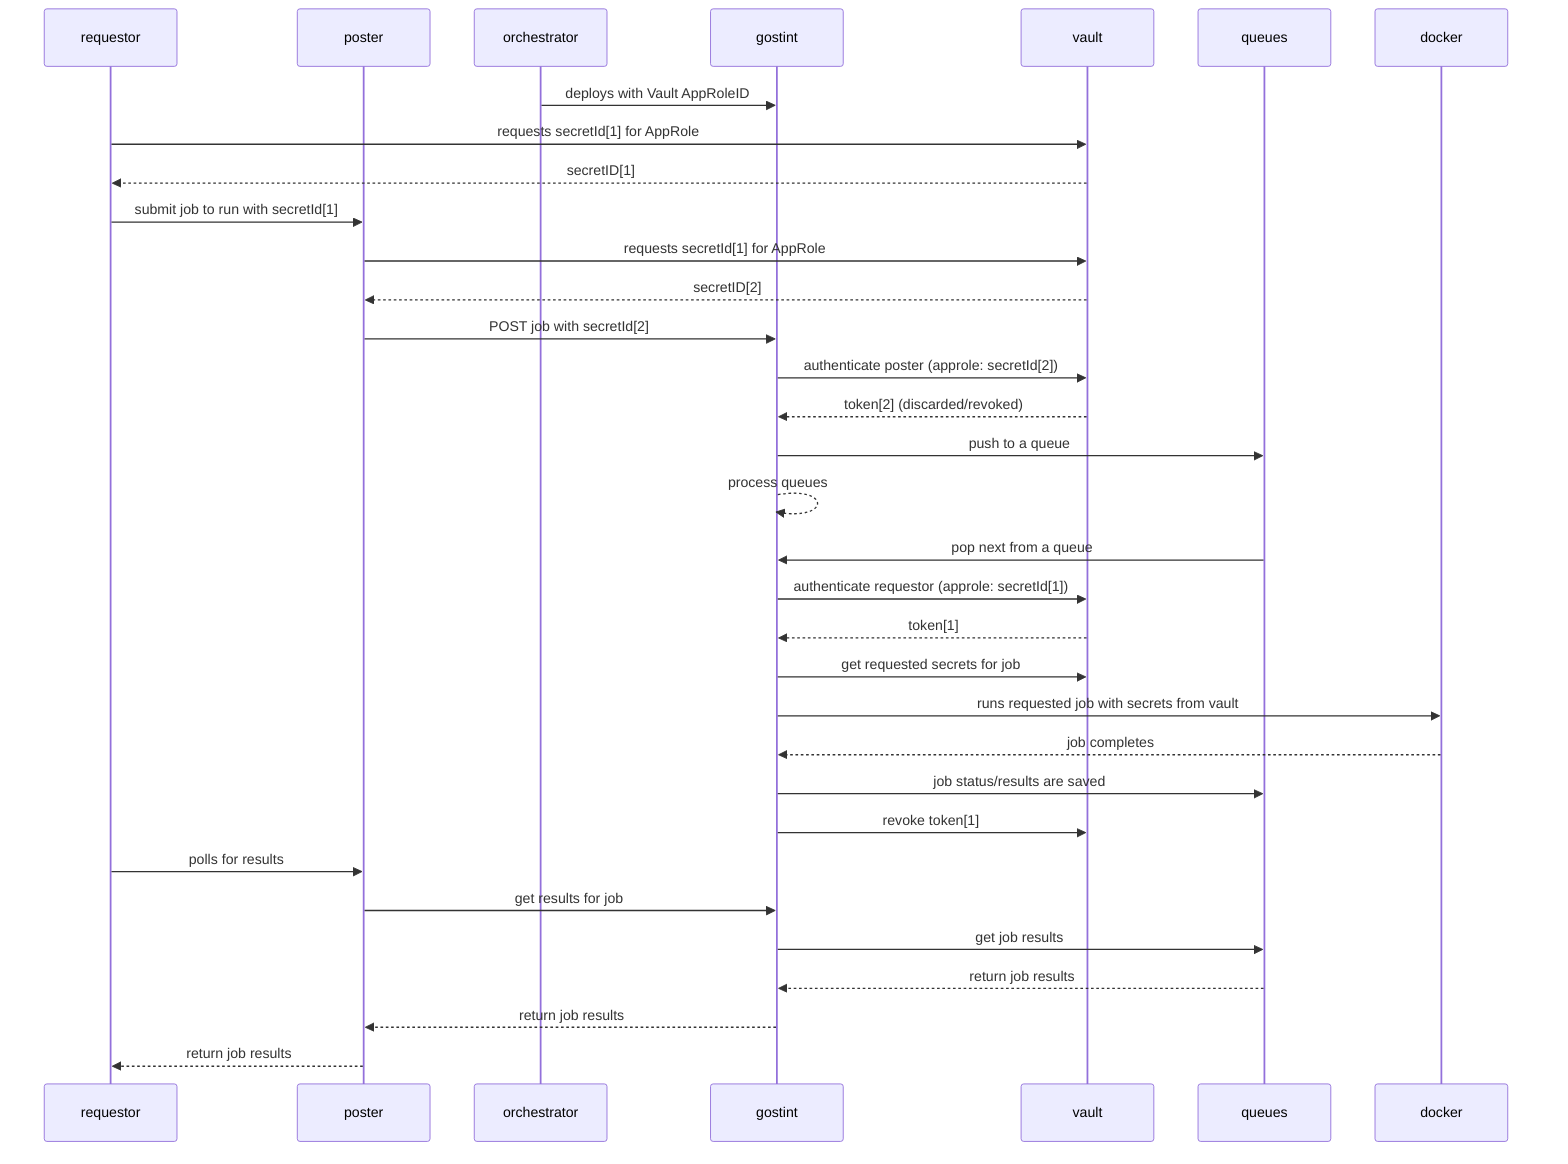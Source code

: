 sequenceDiagram
  participant requestor
  participant poster
  participant o as orchestrator
  participant gostint
  participant vault
  participant queues
  participant docker

  o->>gostint: deploys with Vault AppRoleID
  requestor->>vault: requests secretId[1] for AppRole
  vault-->>requestor: secretID[1]
  requestor->>poster: submit job to run with secretId[1]

  poster->>vault: requests secretId[1] for AppRole
  vault-->>poster: secretID[2]
  poster->>gostint: POST job with secretId[2]

  gostint->>vault: authenticate poster (approle: secretId[2])
  vault-->>gostint: token[2] (discarded/revoked)
  gostint->>queues: push to a queue

  gostint-->>gostint: process queues

  queues->>gostint: pop next from a queue
  gostint->>vault: authenticate requestor (approle: secretId[1])
  vault-->>gostint: token[1]
  gostint->>vault: get requested secrets for job
  gostint->>docker: runs requested job with secrets from vault
  docker-->>gostint: job completes
  gostint->>queues: job status/results are saved
  gostint->>vault: revoke token[1]

  requestor->>poster: polls for results
  poster->>gostint: get results for job
  gostint->>queues: get job results
  queues-->>gostint: return job results
  gostint-->>poster: return job results
  poster-->>requestor: return job results